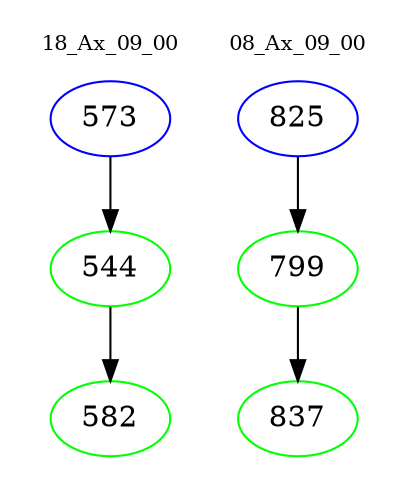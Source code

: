 digraph{
subgraph cluster_0 {
color = white
label = "18_Ax_09_00";
fontsize=10;
T0_573 [label="573", color="blue"]
T0_573 -> T0_544 [color="black"]
T0_544 [label="544", color="green"]
T0_544 -> T0_582 [color="black"]
T0_582 [label="582", color="green"]
}
subgraph cluster_1 {
color = white
label = "08_Ax_09_00";
fontsize=10;
T1_825 [label="825", color="blue"]
T1_825 -> T1_799 [color="black"]
T1_799 [label="799", color="green"]
T1_799 -> T1_837 [color="black"]
T1_837 [label="837", color="green"]
}
}
